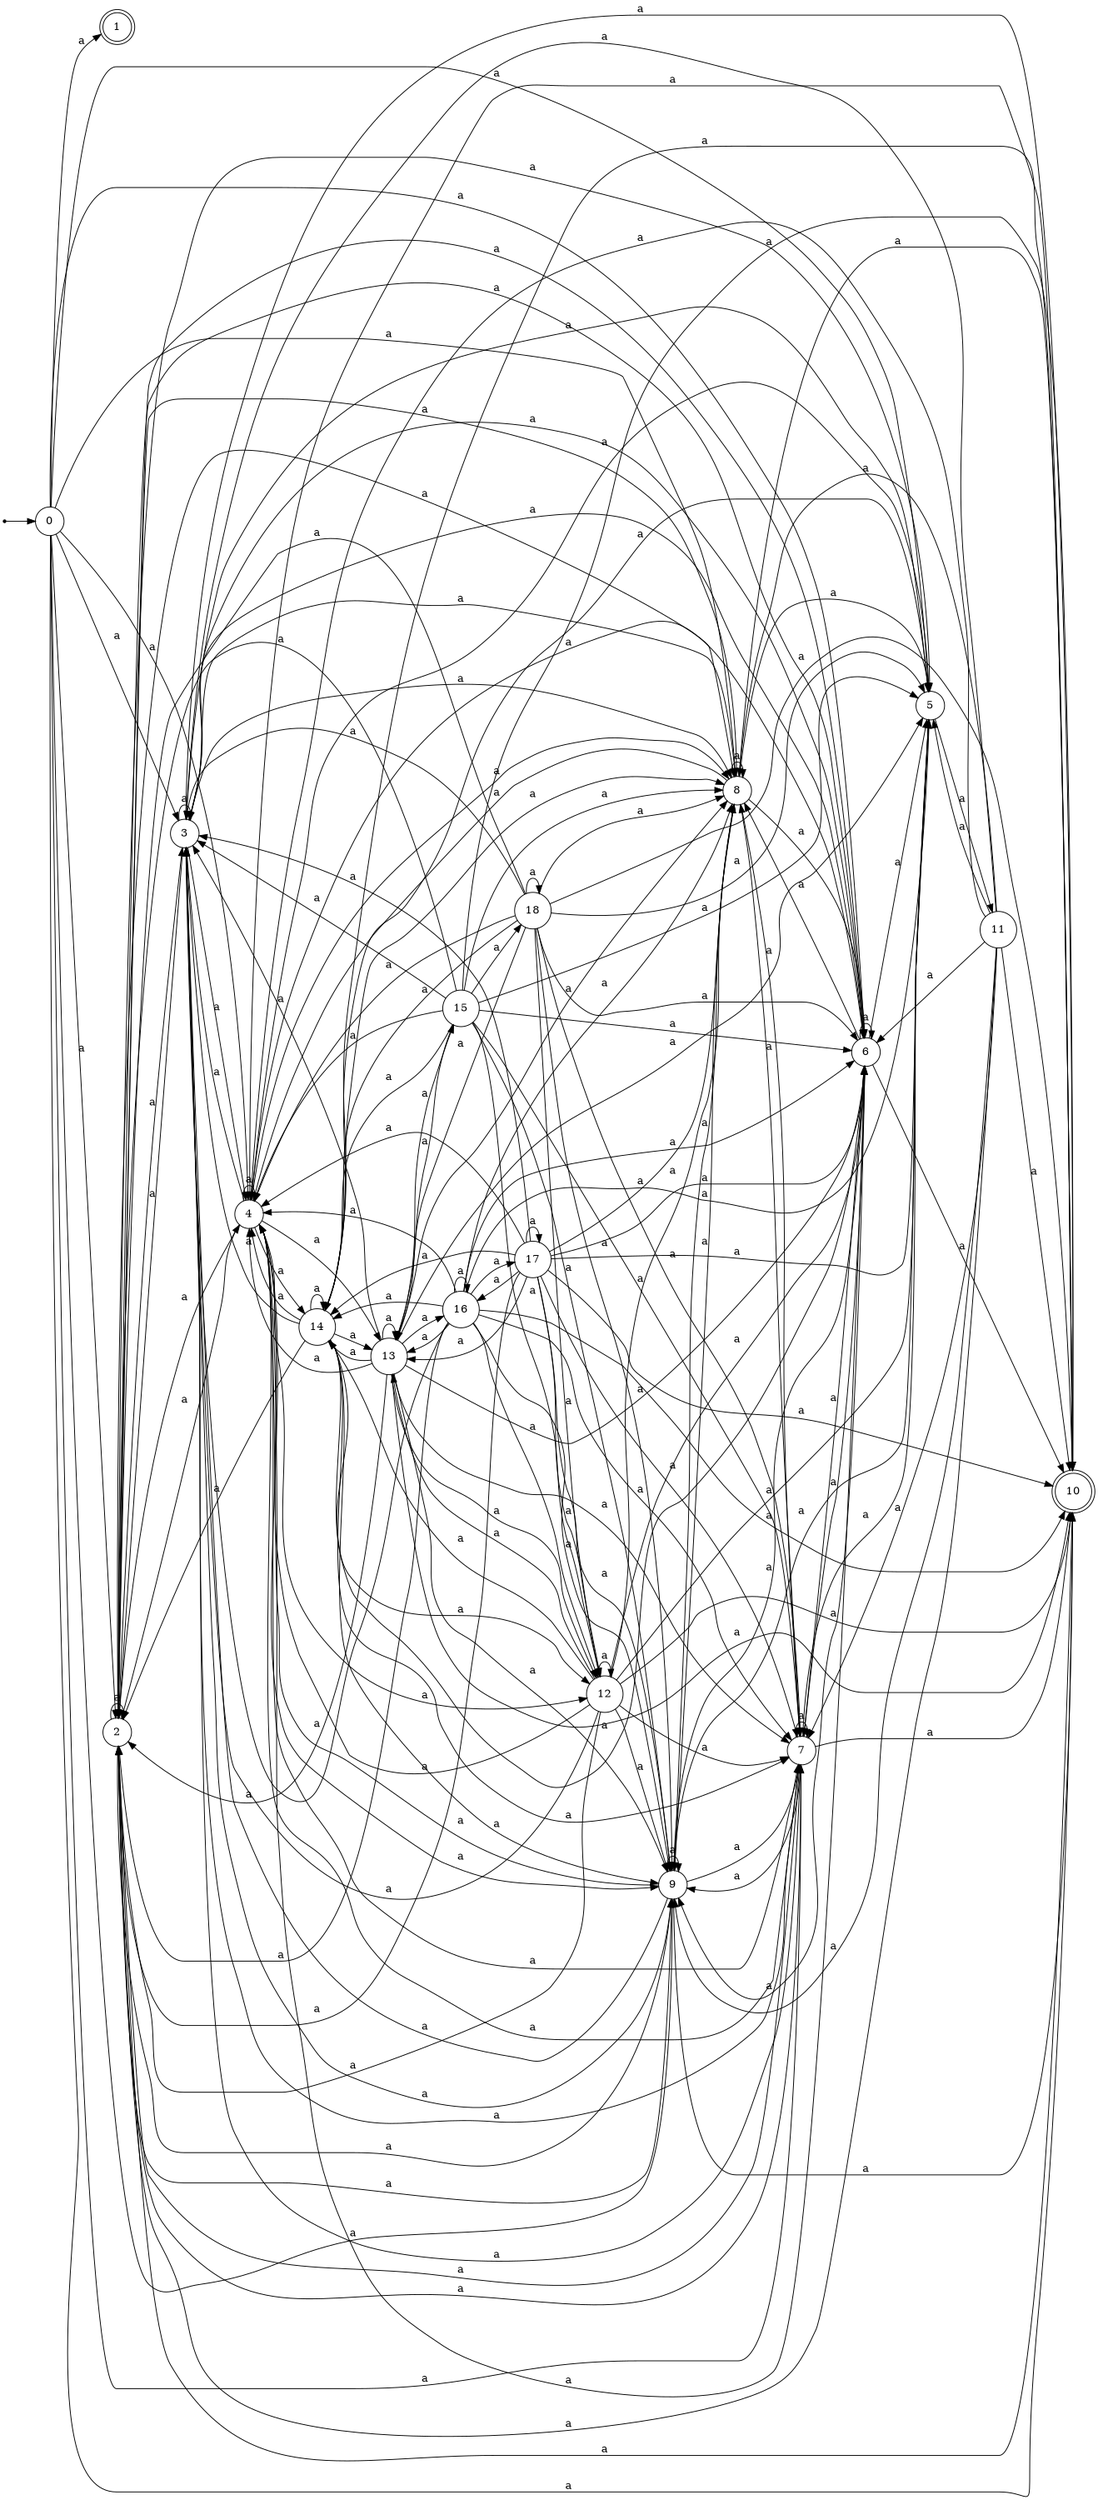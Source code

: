 digraph finite_state_machine {
rankdir=LR;
size="20,20";
node [shape = point]; "dummy0"
node [shape = circle]; "0";
"dummy0" -> "0";
node [shape = doublecircle]; "1";node [shape = circle]; "2";
node [shape = circle]; "3";
node [shape = circle]; "4";
node [shape = circle]; "5";
node [shape = circle]; "6";
node [shape = circle]; "7";
node [shape = circle]; "8";
node [shape = circle]; "9";
node [shape = doublecircle]; "10";node [shape = circle]; "11";
node [shape = circle]; "12";
node [shape = circle]; "13";
node [shape = circle]; "14";
node [shape = circle]; "15";
node [shape = circle]; "16";
node [shape = circle]; "17";
node [shape = circle]; "18";
"0" -> "1" [label = "a"];
 "0" -> "2" [label = "a"];
 "0" -> "3" [label = "a"];
 "0" -> "4" [label = "a"];
 "0" -> "5" [label = "a"];
 "0" -> "6" [label = "a"];
 "0" -> "7" [label = "a"];
 "0" -> "8" [label = "a"];
 "0" -> "9" [label = "a"];
 "0" -> "10" [label = "a"];
 "9" -> "2" [label = "a"];
 "9" -> "3" [label = "a"];
 "9" -> "4" [label = "a"];
 "9" -> "5" [label = "a"];
 "9" -> "6" [label = "a"];
 "9" -> "7" [label = "a"];
 "9" -> "8" [label = "a"];
 "9" -> "9" [label = "a"];
 "9" -> "10" [label = "a"];
 "8" -> "2" [label = "a"];
 "8" -> "3" [label = "a"];
 "8" -> "4" [label = "a"];
 "8" -> "5" [label = "a"];
 "8" -> "6" [label = "a"];
 "8" -> "7" [label = "a"];
 "8" -> "8" [label = "a"];
 "8" -> "9" [label = "a"];
 "8" -> "10" [label = "a"];
 "7" -> "2" [label = "a"];
 "7" -> "3" [label = "a"];
 "7" -> "4" [label = "a"];
 "7" -> "5" [label = "a"];
 "7" -> "6" [label = "a"];
 "7" -> "7" [label = "a"];
 "7" -> "8" [label = "a"];
 "7" -> "9" [label = "a"];
 "7" -> "10" [label = "a"];
 "6" -> "2" [label = "a"];
 "6" -> "3" [label = "a"];
 "6" -> "4" [label = "a"];
 "6" -> "5" [label = "a"];
 "6" -> "6" [label = "a"];
 "6" -> "7" [label = "a"];
 "6" -> "8" [label = "a"];
 "6" -> "9" [label = "a"];
 "6" -> "10" [label = "a"];
 "5" -> "11" [label = "a"];
 "11" -> "2" [label = "a"];
 "11" -> "3" [label = "a"];
 "11" -> "4" [label = "a"];
 "11" -> "5" [label = "a"];
 "11" -> "6" [label = "a"];
 "11" -> "7" [label = "a"];
 "11" -> "8" [label = "a"];
 "11" -> "9" [label = "a"];
 "11" -> "10" [label = "a"];
 "4" -> "2" [label = "a"];
 "4" -> "3" [label = "a"];
 "4" -> "4" [label = "a"];
 "4" -> "5" [label = "a"];
 "4" -> "6" [label = "a"];
 "4" -> "7" [label = "a"];
 "4" -> "8" [label = "a"];
 "4" -> "9" [label = "a"];
 "4" -> "10" [label = "a"];
 "4" -> "12" [label = "a"];
 "4" -> "13" [label = "a"];
 "4" -> "14" [label = "a"];
 "14" -> "2" [label = "a"];
 "14" -> "3" [label = "a"];
 "14" -> "4" [label = "a"];
 "14" -> "5" [label = "a"];
 "14" -> "6" [label = "a"];
 "14" -> "7" [label = "a"];
 "14" -> "8" [label = "a"];
 "14" -> "9" [label = "a"];
 "14" -> "10" [label = "a"];
 "14" -> "12" [label = "a"];
 "14" -> "13" [label = "a"];
 "14" -> "14" [label = "a"];
 "13" -> "2" [label = "a"];
 "13" -> "3" [label = "a"];
 "13" -> "4" [label = "a"];
 "13" -> "5" [label = "a"];
 "13" -> "6" [label = "a"];
 "13" -> "7" [label = "a"];
 "13" -> "8" [label = "a"];
 "13" -> "9" [label = "a"];
 "13" -> "10" [label = "a"];
 "13" -> "12" [label = "a"];
 "13" -> "13" [label = "a"];
 "13" -> "14" [label = "a"];
 "13" -> "15" [label = "a"];
 "13" -> "16" [label = "a"];
 "16" -> "2" [label = "a"];
 "16" -> "3" [label = "a"];
 "16" -> "4" [label = "a"];
 "16" -> "5" [label = "a"];
 "16" -> "6" [label = "a"];
 "16" -> "7" [label = "a"];
 "16" -> "8" [label = "a"];
 "16" -> "9" [label = "a"];
 "16" -> "10" [label = "a"];
 "16" -> "12" [label = "a"];
 "16" -> "13" [label = "a"];
 "16" -> "14" [label = "a"];
 "16" -> "16" [label = "a"];
 "16" -> "17" [label = "a"];
 "17" -> "2" [label = "a"];
 "17" -> "3" [label = "a"];
 "17" -> "4" [label = "a"];
 "17" -> "5" [label = "a"];
 "17" -> "6" [label = "a"];
 "17" -> "7" [label = "a"];
 "17" -> "8" [label = "a"];
 "17" -> "9" [label = "a"];
 "17" -> "10" [label = "a"];
 "17" -> "12" [label = "a"];
 "17" -> "13" [label = "a"];
 "17" -> "14" [label = "a"];
 "17" -> "16" [label = "a"];
 "17" -> "17" [label = "a"];
 "15" -> "2" [label = "a"];
 "15" -> "3" [label = "a"];
 "15" -> "4" [label = "a"];
 "15" -> "5" [label = "a"];
 "15" -> "6" [label = "a"];
 "15" -> "7" [label = "a"];
 "15" -> "8" [label = "a"];
 "15" -> "9" [label = "a"];
 "15" -> "10" [label = "a"];
 "15" -> "12" [label = "a"];
 "15" -> "13" [label = "a"];
 "15" -> "14" [label = "a"];
 "15" -> "18" [label = "a"];
 "18" -> "2" [label = "a"];
 "18" -> "3" [label = "a"];
 "18" -> "4" [label = "a"];
 "18" -> "5" [label = "a"];
 "18" -> "6" [label = "a"];
 "18" -> "7" [label = "a"];
 "18" -> "8" [label = "a"];
 "18" -> "9" [label = "a"];
 "18" -> "10" [label = "a"];
 "18" -> "12" [label = "a"];
 "18" -> "13" [label = "a"];
 "18" -> "14" [label = "a"];
 "18" -> "18" [label = "a"];
 "12" -> "2" [label = "a"];
 "12" -> "3" [label = "a"];
 "12" -> "4" [label = "a"];
 "12" -> "5" [label = "a"];
 "12" -> "6" [label = "a"];
 "12" -> "7" [label = "a"];
 "12" -> "8" [label = "a"];
 "12" -> "9" [label = "a"];
 "12" -> "10" [label = "a"];
 "12" -> "12" [label = "a"];
 "12" -> "13" [label = "a"];
 "12" -> "14" [label = "a"];
 "3" -> "2" [label = "a"];
 "3" -> "3" [label = "a"];
 "3" -> "4" [label = "a"];
 "3" -> "5" [label = "a"];
 "3" -> "6" [label = "a"];
 "3" -> "7" [label = "a"];
 "3" -> "8" [label = "a"];
 "3" -> "9" [label = "a"];
 "3" -> "10" [label = "a"];
 "2" -> "2" [label = "a"];
 "2" -> "3" [label = "a"];
 "2" -> "4" [label = "a"];
 "2" -> "5" [label = "a"];
 "2" -> "6" [label = "a"];
 "2" -> "7" [label = "a"];
 "2" -> "8" [label = "a"];
 "2" -> "9" [label = "a"];
 "2" -> "10" [label = "a"];
 }
